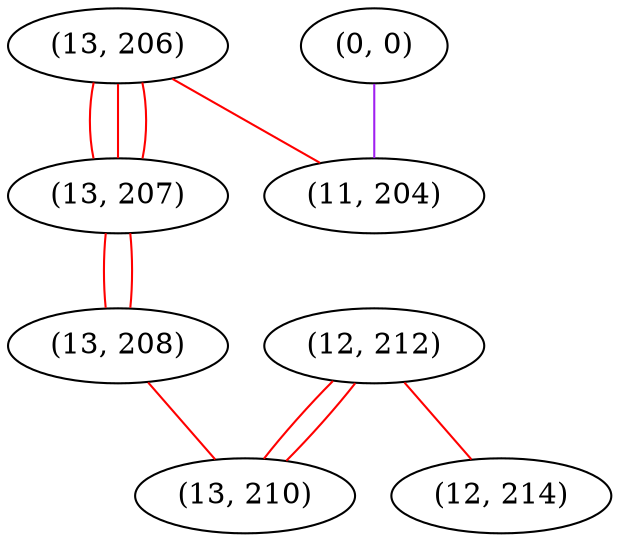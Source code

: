 graph "" {
"(12, 212)";
"(13, 206)";
"(13, 207)";
"(13, 208)";
"(0, 0)";
"(13, 210)";
"(11, 204)";
"(12, 214)";
"(12, 212)" -- "(13, 210)"  [color=red, key=0, weight=1];
"(12, 212)" -- "(13, 210)"  [color=red, key=1, weight=1];
"(12, 212)" -- "(12, 214)"  [color=red, key=0, weight=1];
"(13, 206)" -- "(13, 207)"  [color=red, key=0, weight=1];
"(13, 206)" -- "(13, 207)"  [color=red, key=1, weight=1];
"(13, 206)" -- "(13, 207)"  [color=red, key=2, weight=1];
"(13, 206)" -- "(11, 204)"  [color=red, key=0, weight=1];
"(13, 207)" -- "(13, 208)"  [color=red, key=0, weight=1];
"(13, 207)" -- "(13, 208)"  [color=red, key=1, weight=1];
"(13, 208)" -- "(13, 210)"  [color=red, key=0, weight=1];
"(0, 0)" -- "(11, 204)"  [color=purple, key=0, weight=4];
}
